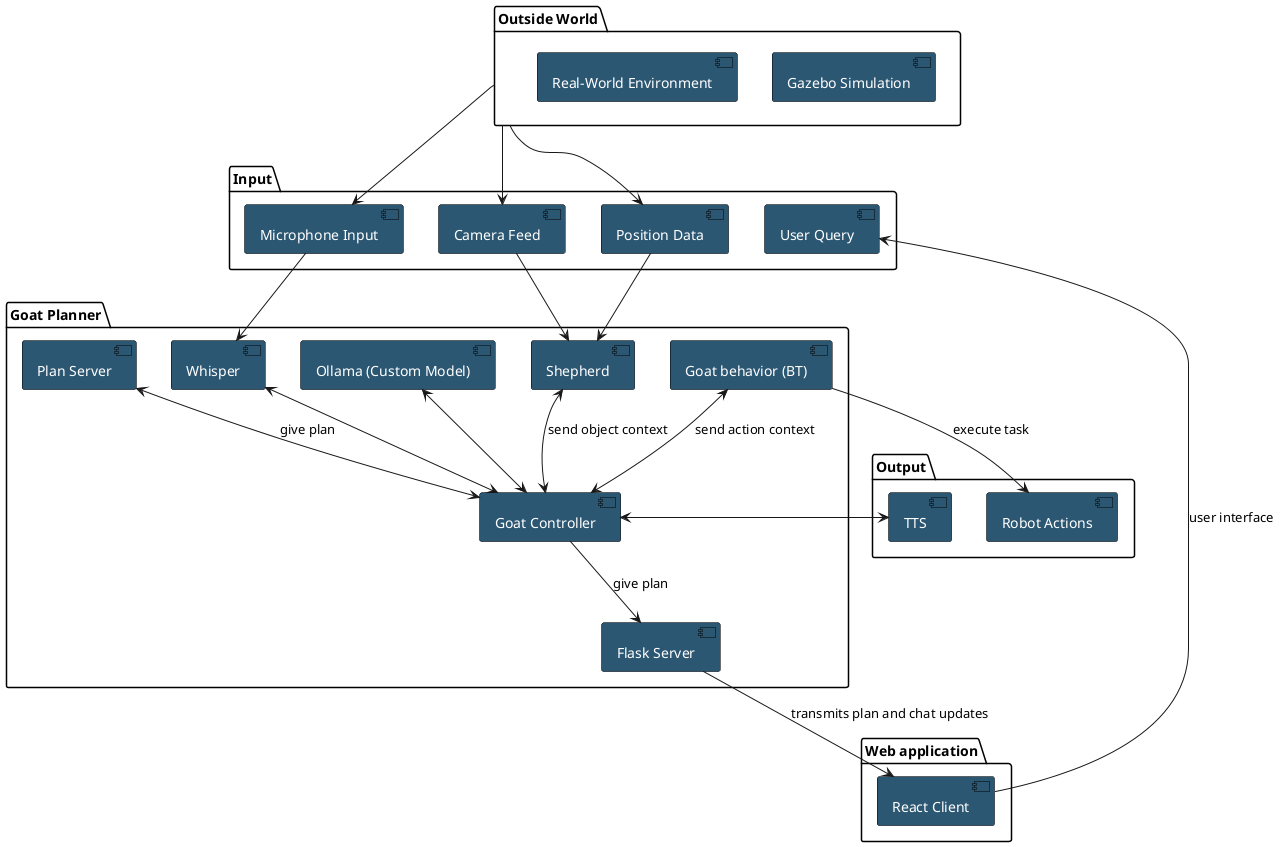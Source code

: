 @startuml
' Style definitions
skinparam componentStyle uml2
skinparam component {
    BackgroundColor #2C5773
    FontColor white
    BorderColor Black
}

package "Input" {
    [User Query] as user_query
    [Camera Feed] as camera_feed
    [Microphone Input] as microphone_input
    [Position Data] as position_data
}

package "Outside World" as world {
    [Gazebo Simulation] as gazebo
    [Real-World Environment] as real_world
}

package "Goat Planner" {
    component "Shepherd" as shepherd
    [Goat behavior (BT)] as goat_behavior
    [Plan Server] as plan_server
    [Whisper] as whisper
    [Ollama (Custom Model)] as ollama
    [Goat Controller] as goat_controller
    [Flask Server] as flask_server
}

package "Web application" {
    component "React Client" as frontend_node
}


package "Output" {
    [Robot Actions] as robot_actions
    [TTS] as tts
}

' Connections between components

' Input
world -d-> camera_feed
world -d-> microphone_input
world -d-> position_data
camera_feed --> shepherd
microphone_input --> whisper
position_data --> shepherd
frontend_node --> user_query : user interface

' Processing
shepherd <--> goat_controller : send object context
goat_behavior <--> goat_controller : send action context
plan_server <--> goat_controller : give plan
whisper <--> goat_controller
ollama <--> goat_controller
tts <--> goat_controller
goat_controller --> flask_server : give plan
flask_server --> frontend_node : transmits plan and chat updates

' Output
goat_behavior --> robot_actions : execute task

@enduml
